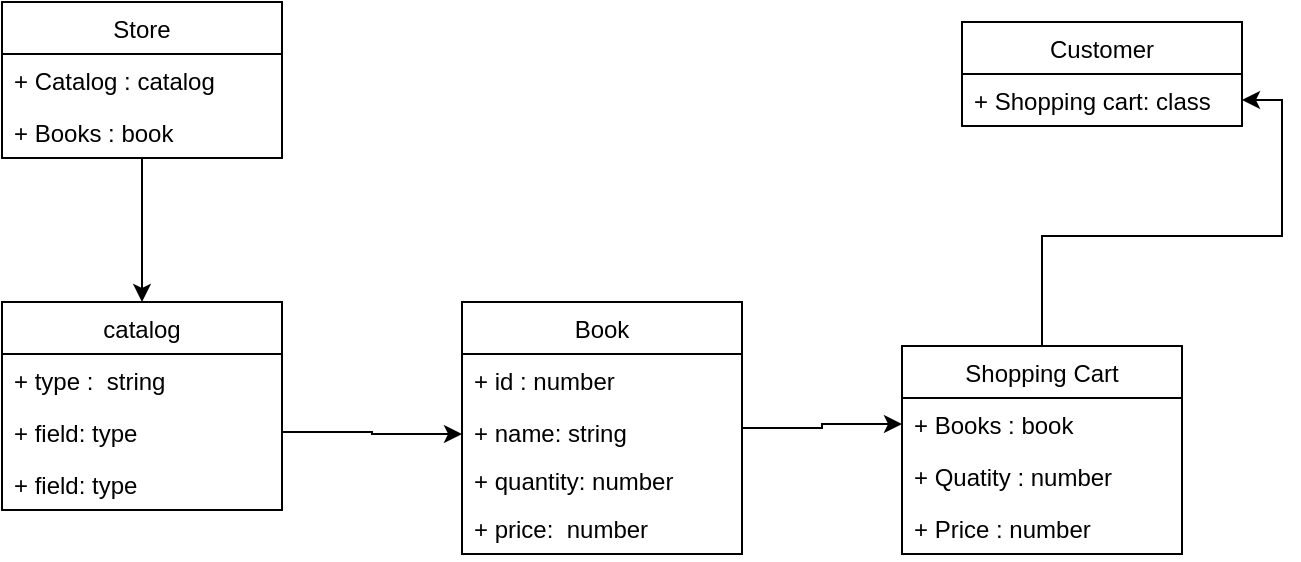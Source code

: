 <mxfile version="14.9.8" type="github"><diagram id="cMwHOpv12jlJWB7gWGG_" name="Page-1"><mxGraphModel dx="1422" dy="794" grid="1" gridSize="10" guides="1" tooltips="1" connect="1" arrows="1" fold="1" page="1" pageScale="1" pageWidth="827" pageHeight="1169" math="0" shadow="0"><root><mxCell id="0"/><mxCell id="1" parent="0"/><mxCell id="CULS0Cfs209VXqyJ9K84-41" style="edgeStyle=orthogonalEdgeStyle;rounded=0;orthogonalLoop=1;jettySize=auto;html=1;" edge="1" parent="1" source="CULS0Cfs209VXqyJ9K84-1" target="CULS0Cfs209VXqyJ9K84-9"><mxGeometry relative="1" as="geometry"/></mxCell><mxCell id="CULS0Cfs209VXqyJ9K84-1" value="Store" style="swimlane;fontStyle=0;childLayout=stackLayout;horizontal=1;startSize=26;fillColor=none;horizontalStack=0;resizeParent=1;resizeParentMax=0;resizeLast=0;collapsible=1;marginBottom=0;" vertex="1" parent="1"><mxGeometry x="90" y="110" width="140" height="78" as="geometry"/></mxCell><mxCell id="CULS0Cfs209VXqyJ9K84-3" value="+ Catalog : catalog" style="text;strokeColor=none;fillColor=none;align=left;verticalAlign=top;spacingLeft=4;spacingRight=4;overflow=hidden;rotatable=0;points=[[0,0.5],[1,0.5]];portConstraint=eastwest;" vertex="1" parent="CULS0Cfs209VXqyJ9K84-1"><mxGeometry y="26" width="140" height="26" as="geometry"/></mxCell><mxCell id="CULS0Cfs209VXqyJ9K84-4" value="+ Books : book&#10;" style="text;strokeColor=none;fillColor=none;align=left;verticalAlign=top;spacingLeft=4;spacingRight=4;overflow=hidden;rotatable=0;points=[[0,0.5],[1,0.5]];portConstraint=eastwest;" vertex="1" parent="CULS0Cfs209VXqyJ9K84-1"><mxGeometry y="52" width="140" height="26" as="geometry"/></mxCell><mxCell id="CULS0Cfs209VXqyJ9K84-5" value="Customer" style="swimlane;fontStyle=0;childLayout=stackLayout;horizontal=1;startSize=26;fillColor=none;horizontalStack=0;resizeParent=1;resizeParentMax=0;resizeLast=0;collapsible=1;marginBottom=0;" vertex="1" parent="1"><mxGeometry x="570" y="120" width="140" height="52" as="geometry"/></mxCell><mxCell id="CULS0Cfs209VXqyJ9K84-6" value="+ Shopping cart: class" style="text;strokeColor=none;fillColor=none;align=left;verticalAlign=top;spacingLeft=4;spacingRight=4;overflow=hidden;rotatable=0;points=[[0,0.5],[1,0.5]];portConstraint=eastwest;" vertex="1" parent="CULS0Cfs209VXqyJ9K84-5"><mxGeometry y="26" width="140" height="26" as="geometry"/></mxCell><mxCell id="CULS0Cfs209VXqyJ9K84-9" value="catalog" style="swimlane;fontStyle=0;childLayout=stackLayout;horizontal=1;startSize=26;fillColor=none;horizontalStack=0;resizeParent=1;resizeParentMax=0;resizeLast=0;collapsible=1;marginBottom=0;" vertex="1" parent="1"><mxGeometry x="90" y="260" width="140" height="104" as="geometry"/></mxCell><mxCell id="CULS0Cfs209VXqyJ9K84-10" value="+ type :  string" style="text;strokeColor=none;fillColor=none;align=left;verticalAlign=top;spacingLeft=4;spacingRight=4;overflow=hidden;rotatable=0;points=[[0,0.5],[1,0.5]];portConstraint=eastwest;" vertex="1" parent="CULS0Cfs209VXqyJ9K84-9"><mxGeometry y="26" width="140" height="26" as="geometry"/></mxCell><mxCell id="CULS0Cfs209VXqyJ9K84-11" value="+ field: type" style="text;strokeColor=none;fillColor=none;align=left;verticalAlign=top;spacingLeft=4;spacingRight=4;overflow=hidden;rotatable=0;points=[[0,0.5],[1,0.5]];portConstraint=eastwest;" vertex="1" parent="CULS0Cfs209VXqyJ9K84-9"><mxGeometry y="52" width="140" height="26" as="geometry"/></mxCell><mxCell id="CULS0Cfs209VXqyJ9K84-12" value="+ field: type" style="text;strokeColor=none;fillColor=none;align=left;verticalAlign=top;spacingLeft=4;spacingRight=4;overflow=hidden;rotatable=0;points=[[0,0.5],[1,0.5]];portConstraint=eastwest;" vertex="1" parent="CULS0Cfs209VXqyJ9K84-9"><mxGeometry y="78" width="140" height="26" as="geometry"/></mxCell><mxCell id="CULS0Cfs209VXqyJ9K84-17" style="edgeStyle=orthogonalEdgeStyle;rounded=0;orthogonalLoop=1;jettySize=auto;html=1;entryX=1;entryY=0.5;entryDx=0;entryDy=0;" edge="1" parent="1" source="CULS0Cfs209VXqyJ9K84-13" target="CULS0Cfs209VXqyJ9K84-6"><mxGeometry relative="1" as="geometry"/></mxCell><mxCell id="CULS0Cfs209VXqyJ9K84-13" value="Shopping Cart" style="swimlane;fontStyle=0;childLayout=stackLayout;horizontal=1;startSize=26;fillColor=none;horizontalStack=0;resizeParent=1;resizeParentMax=0;resizeLast=0;collapsible=1;marginBottom=0;" vertex="1" parent="1"><mxGeometry x="540" y="282" width="140" height="104" as="geometry"/></mxCell><mxCell id="CULS0Cfs209VXqyJ9K84-14" value="+ Books : book" style="text;strokeColor=none;fillColor=none;align=left;verticalAlign=top;spacingLeft=4;spacingRight=4;overflow=hidden;rotatable=0;points=[[0,0.5],[1,0.5]];portConstraint=eastwest;" vertex="1" parent="CULS0Cfs209VXqyJ9K84-13"><mxGeometry y="26" width="140" height="26" as="geometry"/></mxCell><mxCell id="CULS0Cfs209VXqyJ9K84-15" value="+ Quatity : number" style="text;strokeColor=none;fillColor=none;align=left;verticalAlign=top;spacingLeft=4;spacingRight=4;overflow=hidden;rotatable=0;points=[[0,0.5],[1,0.5]];portConstraint=eastwest;" vertex="1" parent="CULS0Cfs209VXqyJ9K84-13"><mxGeometry y="52" width="140" height="26" as="geometry"/></mxCell><mxCell id="CULS0Cfs209VXqyJ9K84-16" value="+ Price : number" style="text;strokeColor=none;fillColor=none;align=left;verticalAlign=top;spacingLeft=4;spacingRight=4;overflow=hidden;rotatable=0;points=[[0,0.5],[1,0.5]];portConstraint=eastwest;" vertex="1" parent="CULS0Cfs209VXqyJ9K84-13"><mxGeometry y="78" width="140" height="26" as="geometry"/></mxCell><mxCell id="CULS0Cfs209VXqyJ9K84-38" style="edgeStyle=orthogonalEdgeStyle;rounded=0;orthogonalLoop=1;jettySize=auto;html=1;entryX=0;entryY=0.5;entryDx=0;entryDy=0;" edge="1" parent="1" source="CULS0Cfs209VXqyJ9K84-33" target="CULS0Cfs209VXqyJ9K84-14"><mxGeometry relative="1" as="geometry"/></mxCell><mxCell id="CULS0Cfs209VXqyJ9K84-33" value="Book" style="swimlane;fontStyle=0;childLayout=stackLayout;horizontal=1;startSize=26;fillColor=none;horizontalStack=0;resizeParent=1;resizeParentMax=0;resizeLast=0;collapsible=1;marginBottom=0;" vertex="1" parent="1"><mxGeometry x="320" y="260" width="140" height="126" as="geometry"/></mxCell><mxCell id="CULS0Cfs209VXqyJ9K84-34" value="+ id : number" style="text;strokeColor=none;fillColor=none;align=left;verticalAlign=top;spacingLeft=4;spacingRight=4;overflow=hidden;rotatable=0;points=[[0,0.5],[1,0.5]];portConstraint=eastwest;" vertex="1" parent="CULS0Cfs209VXqyJ9K84-33"><mxGeometry y="26" width="140" height="26" as="geometry"/></mxCell><mxCell id="CULS0Cfs209VXqyJ9K84-35" value="+ name: string" style="text;strokeColor=none;fillColor=none;align=left;verticalAlign=top;spacingLeft=4;spacingRight=4;overflow=hidden;rotatable=0;points=[[0,0.5],[1,0.5]];portConstraint=eastwest;" vertex="1" parent="CULS0Cfs209VXqyJ9K84-33"><mxGeometry y="52" width="140" height="28" as="geometry"/></mxCell><mxCell id="CULS0Cfs209VXqyJ9K84-37" value="&lt;span&gt;+ quantity: number&lt;/span&gt;" style="text;html=1;align=left;verticalAlign=middle;resizable=0;points=[];autosize=1;strokeColor=none;spacingLeft=4;spacingRight=4;" vertex="1" parent="CULS0Cfs209VXqyJ9K84-33"><mxGeometry y="80" width="140" height="20" as="geometry"/></mxCell><mxCell id="CULS0Cfs209VXqyJ9K84-36" value="+ price:  number" style="text;strokeColor=none;fillColor=none;align=left;verticalAlign=middle;spacingLeft=4;spacingRight=4;overflow=hidden;rotatable=0;points=[[0,0.5],[1,0.5]];portConstraint=eastwest;" vertex="1" parent="CULS0Cfs209VXqyJ9K84-33"><mxGeometry y="100" width="140" height="26" as="geometry"/></mxCell><mxCell id="CULS0Cfs209VXqyJ9K84-40" style="edgeStyle=orthogonalEdgeStyle;rounded=0;orthogonalLoop=1;jettySize=auto;html=1;" edge="1" parent="1" source="CULS0Cfs209VXqyJ9K84-11" target="CULS0Cfs209VXqyJ9K84-35"><mxGeometry relative="1" as="geometry"/></mxCell></root></mxGraphModel></diagram></mxfile>